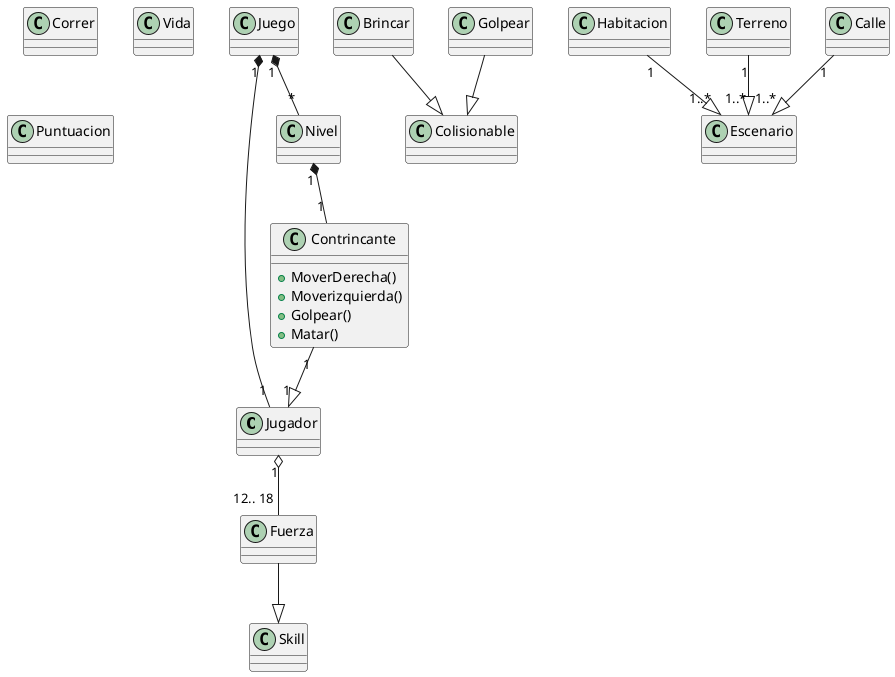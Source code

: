 @startuml space

class Jugador
class Juego
class Contrincante{
    +MoverDerecha()
    +Moverizquierda()
    +Golpear()
    +Matar()
}

class Brincar
class Correr
class Golpear

class Vida
class Nivel
class Puntuacion
class Fuerza
class Skill

class Escenario
class Habitacion
class Terreno
class Calle
class Colisionable

Juego "1" *-- "1" Jugador
Juego "1" *-- "*" Nivel
Nivel "1" *-- "1" Contrincante
Contrincante "1" --|> "1" Jugador
Habitacion "1" --|> "1..*" Escenario
Terreno "1" --|> "1..*" Escenario
Calle "1" --|> "1..*" Escenario
Golpear --|> Colisionable
Brincar --|> Colisionable
Fuerza --|> Skill
Jugador "1" o-- "12.. 18" Fuerza 

@enduml
